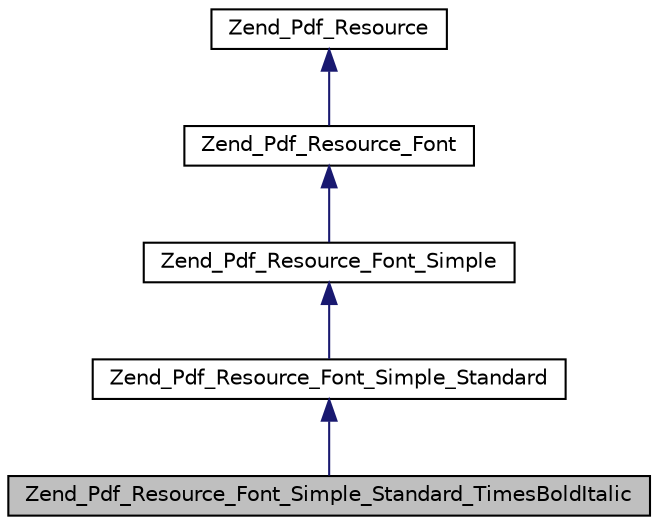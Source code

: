 digraph G
{
  edge [fontname="Helvetica",fontsize="10",labelfontname="Helvetica",labelfontsize="10"];
  node [fontname="Helvetica",fontsize="10",shape=record];
  Node1 [label="Zend_Pdf_Resource_Font_Simple_Standard_TimesBoldItalic",height=0.2,width=0.4,color="black", fillcolor="grey75", style="filled" fontcolor="black"];
  Node2 -> Node1 [dir="back",color="midnightblue",fontsize="10",style="solid",fontname="Helvetica"];
  Node2 [label="Zend_Pdf_Resource_Font_Simple_Standard",height=0.2,width=0.4,color="black", fillcolor="white", style="filled",URL="$class_zend___pdf___resource___font___simple___standard.html"];
  Node3 -> Node2 [dir="back",color="midnightblue",fontsize="10",style="solid",fontname="Helvetica"];
  Node3 [label="Zend_Pdf_Resource_Font_Simple",height=0.2,width=0.4,color="black", fillcolor="white", style="filled",URL="$class_zend___pdf___resource___font___simple.html"];
  Node4 -> Node3 [dir="back",color="midnightblue",fontsize="10",style="solid",fontname="Helvetica"];
  Node4 [label="Zend_Pdf_Resource_Font",height=0.2,width=0.4,color="black", fillcolor="white", style="filled",URL="$class_zend___pdf___resource___font.html"];
  Node5 -> Node4 [dir="back",color="midnightblue",fontsize="10",style="solid",fontname="Helvetica"];
  Node5 [label="Zend_Pdf_Resource",height=0.2,width=0.4,color="black", fillcolor="white", style="filled",URL="$class_zend___pdf___resource.html"];
}
